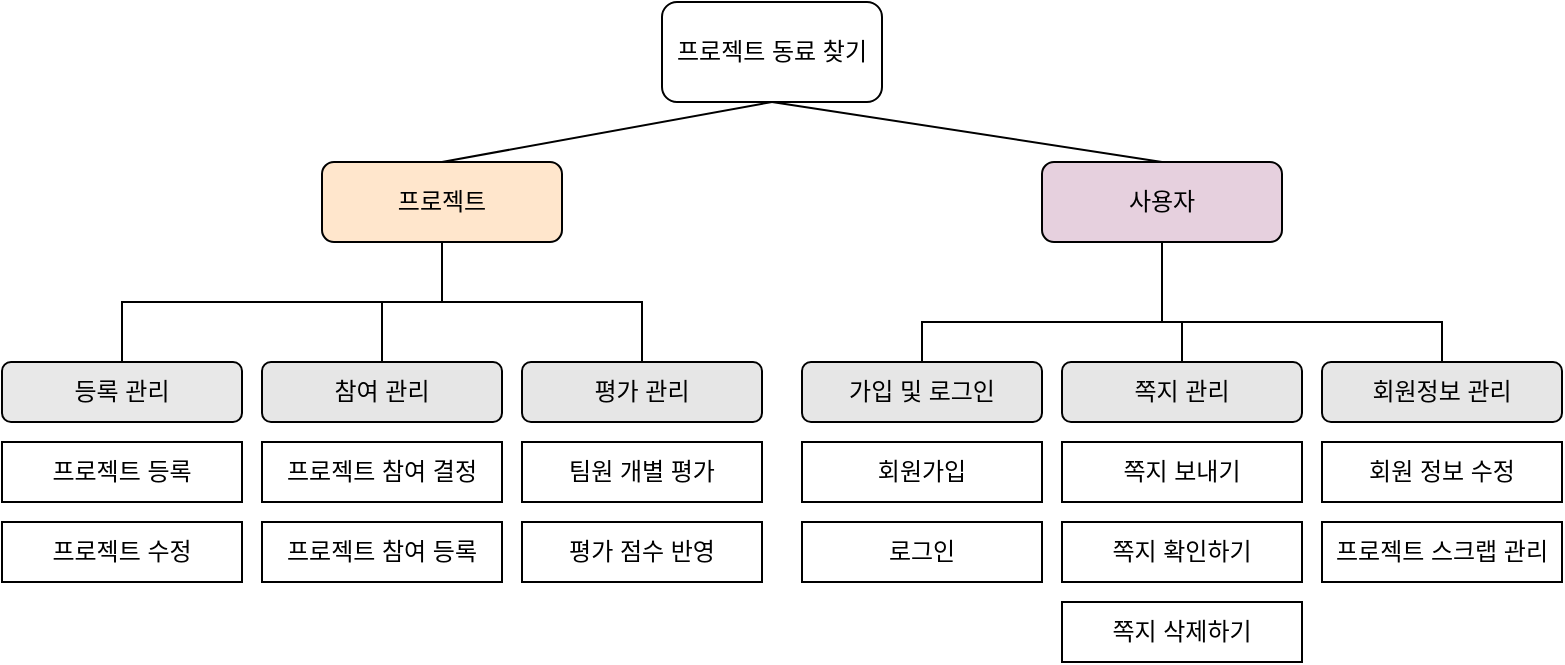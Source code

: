 <mxfile version="17.4.0" type="github">
  <diagram id="SY_wi4S1uPvTE3NK0lAD" name="Page-1">
    <mxGraphModel dx="1029" dy="492" grid="1" gridSize="10" guides="1" tooltips="1" connect="1" arrows="1" fold="1" page="1" pageScale="1" pageWidth="827" pageHeight="1169" math="0" shadow="0">
      <root>
        <mxCell id="0" />
        <mxCell id="1" parent="0" />
        <mxCell id="Z9uukDXFbX19mTIOp37--1" value="프로젝트 동료 찾기" style="rounded=1;whiteSpace=wrap;html=1;" parent="1" vertex="1">
          <mxGeometry x="350" y="90" width="110" height="50" as="geometry" />
        </mxCell>
        <mxCell id="Z9uukDXFbX19mTIOp37--2" value="프로젝트" style="rounded=1;whiteSpace=wrap;html=1;fillColor=#FFE6CC;" parent="1" vertex="1">
          <mxGeometry x="180" y="170" width="120" height="40" as="geometry" />
        </mxCell>
        <mxCell id="Z9uukDXFbX19mTIOp37--3" value="사용자" style="rounded=1;whiteSpace=wrap;html=1;fillColor=#E6D0DE;" parent="1" vertex="1">
          <mxGeometry x="540" y="170" width="120" height="40" as="geometry" />
        </mxCell>
        <mxCell id="Z9uukDXFbX19mTIOp37--4" value="등록 관리" style="rounded=1;whiteSpace=wrap;html=1;fillColor=#E8E8E8;" parent="1" vertex="1">
          <mxGeometry x="20" y="270" width="120" height="30" as="geometry" />
        </mxCell>
        <mxCell id="Z9uukDXFbX19mTIOp37--5" value="참여 관리" style="rounded=1;whiteSpace=wrap;html=1;fillColor=#E6E6E6;" parent="1" vertex="1">
          <mxGeometry x="150" y="270" width="120" height="30" as="geometry" />
        </mxCell>
        <mxCell id="Z9uukDXFbX19mTIOp37--6" value="평가 관리" style="rounded=1;whiteSpace=wrap;html=1;fillColor=#E6E6E6;" parent="1" vertex="1">
          <mxGeometry x="280" y="270" width="120" height="30" as="geometry" />
        </mxCell>
        <mxCell id="Z9uukDXFbX19mTIOp37--7" value="가입 및 로그인" style="rounded=1;whiteSpace=wrap;html=1;fillColor=#E6E6E6;" parent="1" vertex="1">
          <mxGeometry x="420" y="270" width="120" height="30" as="geometry" />
        </mxCell>
        <mxCell id="Z9uukDXFbX19mTIOp37--8" value="쪽지 관리" style="rounded=1;whiteSpace=wrap;html=1;fillColor=#E6E6E6;" parent="1" vertex="1">
          <mxGeometry x="550" y="270" width="120" height="30" as="geometry" />
        </mxCell>
        <mxCell id="Z9uukDXFbX19mTIOp37--9" value="회원정보 관리" style="rounded=1;whiteSpace=wrap;html=1;fillColor=#E6E6E6;" parent="1" vertex="1">
          <mxGeometry x="680" y="270" width="120" height="30" as="geometry" />
        </mxCell>
        <mxCell id="Z9uukDXFbX19mTIOp37--11" value="프로젝트 등록" style="rounded=0;whiteSpace=wrap;html=1;" parent="1" vertex="1">
          <mxGeometry x="20" y="310" width="120" height="30" as="geometry" />
        </mxCell>
        <mxCell id="Z9uukDXFbX19mTIOp37--12" value="프로젝트 수정" style="rounded=0;whiteSpace=wrap;html=1;" parent="1" vertex="1">
          <mxGeometry x="20" y="350" width="120" height="30" as="geometry" />
        </mxCell>
        <mxCell id="Z9uukDXFbX19mTIOp37--13" value="프로젝트 참여 결정" style="rounded=0;whiteSpace=wrap;html=1;" parent="1" vertex="1">
          <mxGeometry x="150" y="310" width="120" height="30" as="geometry" />
        </mxCell>
        <mxCell id="Z9uukDXFbX19mTIOp37--14" value="프로젝트 참여 등록" style="rounded=0;whiteSpace=wrap;html=1;" parent="1" vertex="1">
          <mxGeometry x="150" y="350" width="120" height="30" as="geometry" />
        </mxCell>
        <mxCell id="Z9uukDXFbX19mTIOp37--15" value="팀원 개별 평가" style="rounded=0;whiteSpace=wrap;html=1;" parent="1" vertex="1">
          <mxGeometry x="280" y="310" width="120" height="30" as="geometry" />
        </mxCell>
        <mxCell id="Z9uukDXFbX19mTIOp37--16" value="회원가입" style="rounded=0;whiteSpace=wrap;html=1;" parent="1" vertex="1">
          <mxGeometry x="420" y="310" width="120" height="30" as="geometry" />
        </mxCell>
        <mxCell id="Z9uukDXFbX19mTIOp37--17" value="로그인" style="rounded=0;whiteSpace=wrap;html=1;" parent="1" vertex="1">
          <mxGeometry x="420" y="350" width="120" height="30" as="geometry" />
        </mxCell>
        <mxCell id="Z9uukDXFbX19mTIOp37--18" value="쪽지 보내기" style="rounded=0;whiteSpace=wrap;html=1;" parent="1" vertex="1">
          <mxGeometry x="550" y="310" width="120" height="30" as="geometry" />
        </mxCell>
        <mxCell id="Z9uukDXFbX19mTIOp37--19" value="쪽지 확인하기" style="rounded=0;whiteSpace=wrap;html=1;" parent="1" vertex="1">
          <mxGeometry x="550" y="350" width="120" height="30" as="geometry" />
        </mxCell>
        <mxCell id="Z9uukDXFbX19mTIOp37--20" value="쪽지 삭제하기" style="rounded=0;whiteSpace=wrap;html=1;" parent="1" vertex="1">
          <mxGeometry x="550" y="390" width="120" height="30" as="geometry" />
        </mxCell>
        <mxCell id="Z9uukDXFbX19mTIOp37--21" value="회원 정보 수정" style="rounded=0;whiteSpace=wrap;html=1;" parent="1" vertex="1">
          <mxGeometry x="680" y="310" width="120" height="30" as="geometry" />
        </mxCell>
        <mxCell id="Z9uukDXFbX19mTIOp37--22" value="평가 점수 반영" style="rounded=0;whiteSpace=wrap;html=1;" parent="1" vertex="1">
          <mxGeometry x="280" y="350" width="120" height="30" as="geometry" />
        </mxCell>
        <mxCell id="Z9uukDXFbX19mTIOp37--23" value="" style="endArrow=none;html=1;rounded=0;entryX=0.5;entryY=1;entryDx=0;entryDy=0;exitX=0.5;exitY=0;exitDx=0;exitDy=0;" parent="1" source="Z9uukDXFbX19mTIOp37--2" target="Z9uukDXFbX19mTIOp37--1" edge="1">
          <mxGeometry width="50" height="50" relative="1" as="geometry">
            <mxPoint x="250" y="160" as="sourcePoint" />
            <mxPoint x="300" y="110" as="targetPoint" />
          </mxGeometry>
        </mxCell>
        <mxCell id="Z9uukDXFbX19mTIOp37--24" value="" style="endArrow=none;html=1;rounded=0;entryX=0.5;entryY=1;entryDx=0;entryDy=0;exitX=0.5;exitY=0;exitDx=0;exitDy=0;" parent="1" source="Z9uukDXFbX19mTIOp37--3" target="Z9uukDXFbX19mTIOp37--1" edge="1">
          <mxGeometry width="50" height="50" relative="1" as="geometry">
            <mxPoint x="440" y="210" as="sourcePoint" />
            <mxPoint x="490" y="160" as="targetPoint" />
          </mxGeometry>
        </mxCell>
        <mxCell id="Z9uukDXFbX19mTIOp37--25" value="" style="endArrow=none;html=1;rounded=0;entryX=0.5;entryY=1;entryDx=0;entryDy=0;exitX=0.5;exitY=0;exitDx=0;exitDy=0;" parent="1" source="Z9uukDXFbX19mTIOp37--4" target="Z9uukDXFbX19mTIOp37--2" edge="1">
          <mxGeometry width="50" height="50" relative="1" as="geometry">
            <mxPoint x="100" y="480" as="sourcePoint" />
            <mxPoint x="150" y="430" as="targetPoint" />
            <Array as="points">
              <mxPoint x="80" y="240" />
              <mxPoint x="240" y="240" />
            </Array>
          </mxGeometry>
        </mxCell>
        <mxCell id="Z9uukDXFbX19mTIOp37--26" value="" style="endArrow=none;html=1;rounded=0;entryX=0.5;entryY=1;entryDx=0;entryDy=0;exitX=0.5;exitY=0;exitDx=0;exitDy=0;" parent="1" source="Z9uukDXFbX19mTIOp37--5" target="Z9uukDXFbX19mTIOp37--2" edge="1">
          <mxGeometry width="50" height="50" relative="1" as="geometry">
            <mxPoint x="390" y="310" as="sourcePoint" />
            <mxPoint x="440" y="260" as="targetPoint" />
            <Array as="points">
              <mxPoint x="210" y="240" />
              <mxPoint x="240" y="240" />
            </Array>
          </mxGeometry>
        </mxCell>
        <mxCell id="Z9uukDXFbX19mTIOp37--27" value="" style="endArrow=none;html=1;rounded=0;entryX=0.5;entryY=1;entryDx=0;entryDy=0;exitX=0.5;exitY=0;exitDx=0;exitDy=0;" parent="1" source="Z9uukDXFbX19mTIOp37--6" target="Z9uukDXFbX19mTIOp37--2" edge="1">
          <mxGeometry width="50" height="50" relative="1" as="geometry">
            <mxPoint x="390" y="310" as="sourcePoint" />
            <mxPoint x="440" y="260" as="targetPoint" />
            <Array as="points">
              <mxPoint x="340" y="240" />
              <mxPoint x="240" y="240" />
            </Array>
          </mxGeometry>
        </mxCell>
        <mxCell id="Z9uukDXFbX19mTIOp37--28" value="" style="endArrow=none;html=1;rounded=0;entryX=0.5;entryY=1;entryDx=0;entryDy=0;exitX=0.5;exitY=0;exitDx=0;exitDy=0;" parent="1" source="Z9uukDXFbX19mTIOp37--7" target="Z9uukDXFbX19mTIOp37--3" edge="1">
          <mxGeometry width="50" height="50" relative="1" as="geometry">
            <mxPoint x="300" y="480" as="sourcePoint" />
            <mxPoint x="350" y="430" as="targetPoint" />
            <Array as="points">
              <mxPoint x="480" y="250" />
              <mxPoint x="600" y="250" />
            </Array>
          </mxGeometry>
        </mxCell>
        <mxCell id="Z9uukDXFbX19mTIOp37--29" value="" style="endArrow=none;html=1;rounded=0;entryX=0.5;entryY=1;entryDx=0;entryDy=0;exitX=0.5;exitY=0;exitDx=0;exitDy=0;" parent="1" source="Z9uukDXFbX19mTIOp37--8" target="Z9uukDXFbX19mTIOp37--3" edge="1">
          <mxGeometry width="50" height="50" relative="1" as="geometry">
            <mxPoint x="280" y="540" as="sourcePoint" />
            <mxPoint x="330" y="490" as="targetPoint" />
            <Array as="points">
              <mxPoint x="610" y="250" />
              <mxPoint x="600" y="250" />
            </Array>
          </mxGeometry>
        </mxCell>
        <mxCell id="Z9uukDXFbX19mTIOp37--30" value="" style="endArrow=none;html=1;rounded=0;entryX=0.5;entryY=1;entryDx=0;entryDy=0;exitX=0.5;exitY=0;exitDx=0;exitDy=0;" parent="1" source="Z9uukDXFbX19mTIOp37--9" target="Z9uukDXFbX19mTIOp37--3" edge="1">
          <mxGeometry width="50" height="50" relative="1" as="geometry">
            <mxPoint x="770" y="230" as="sourcePoint" />
            <mxPoint x="820" y="180" as="targetPoint" />
            <Array as="points">
              <mxPoint x="740" y="250" />
              <mxPoint x="600" y="250" />
            </Array>
          </mxGeometry>
        </mxCell>
        <mxCell id="yKcqGSnUZaUqzhhjXGP3-3" value="프로젝트 스크랩 관리" style="rounded=0;whiteSpace=wrap;html=1;" vertex="1" parent="1">
          <mxGeometry x="680" y="350" width="120" height="30" as="geometry" />
        </mxCell>
      </root>
    </mxGraphModel>
  </diagram>
</mxfile>
